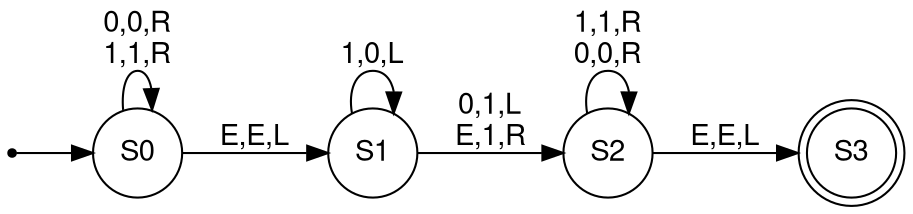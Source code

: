 digraph finite_state_machine {
	fontname="Helvetica,Arial,sans-serif"
	node [fontname="Helvetica,Arial,sans-serif"]
	edge [fontname="Helvetica,Arial,sans-serif"]
	rankdir=LR;
	node [shape = point]; S;
	node [shape = doublecircle]; S3;
	node [shape = circle];
	S -> S0;
	S0 -> S0 [label = "0,0,R\n1,1,R"];
	S0 -> S1 [label = "E,E,L"];
	S1 -> S1 [label = "1,0,L"];
	S1 -> S2 [label = "0,1,L\nE,1,R"];
	S2 -> S2 [label = "1,1,R\n0,0,R"];
	S2 -> S3 [label = "E,E,L"];
}
